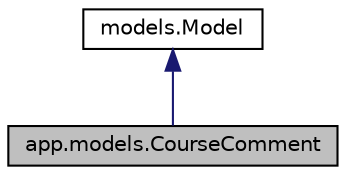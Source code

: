 digraph "app.models.CourseComment"
{
 // LATEX_PDF_SIZE
  edge [fontname="Helvetica",fontsize="10",labelfontname="Helvetica",labelfontsize="10"];
  node [fontname="Helvetica",fontsize="10",shape=record];
  Node1 [label="app.models.CourseComment",height=0.2,width=0.4,color="black", fillcolor="grey75", style="filled", fontcolor="black",tooltip="Represents comments about a course."];
  Node2 -> Node1 [dir="back",color="midnightblue",fontsize="10",style="solid",fontname="Helvetica"];
  Node2 [label="models.Model",height=0.2,width=0.4,color="black", fillcolor="white", style="filled",tooltip=" "];
}
